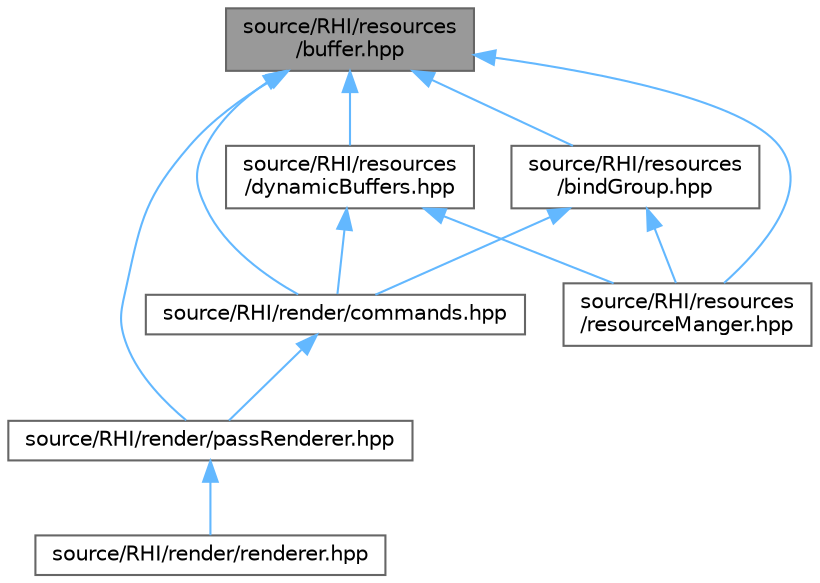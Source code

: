 digraph "source/RHI/resources/buffer.hpp"
{
 // LATEX_PDF_SIZE
  bgcolor="transparent";
  edge [fontname=Helvetica,fontsize=10,labelfontname=Helvetica,labelfontsize=10];
  node [fontname=Helvetica,fontsize=10,shape=box,height=0.2,width=0.4];
  Node1 [id="Node000001",label="source/RHI/resources\l/buffer.hpp",height=0.2,width=0.4,color="gray40", fillcolor="grey60", style="filled", fontcolor="black",tooltip="Defines the Buffer resource and its descriptor for GPU memory allocation."];
  Node1 -> Node2 [id="edge1_Node000001_Node000002",dir="back",color="steelblue1",style="solid",tooltip=" "];
  Node2 [id="Node000002",label="source/RHI/render/commands.hpp",height=0.2,width=0.4,color="grey40", fillcolor="white", style="filled",URL="$commands_8hpp.html",tooltip="Defines data structures and utilities for encoding and decoding GPU draw/dispatch commands."];
  Node2 -> Node3 [id="edge2_Node000002_Node000003",dir="back",color="steelblue1",style="solid",tooltip=" "];
  Node3 [id="Node000003",label="source/RHI/render/passRenderer.hpp",height=0.2,width=0.4,color="grey40", fillcolor="white", style="filled",URL="$pass_renderer_8hpp_source.html",tooltip=" "];
  Node3 -> Node4 [id="edge3_Node000003_Node000004",dir="back",color="steelblue1",style="solid",tooltip=" "];
  Node4 [id="Node000004",label="source/RHI/render/renderer.hpp",height=0.2,width=0.4,color="grey40", fillcolor="white", style="filled",URL="$renderer_8hpp.html",tooltip="Declares the Renderer interface for initializing, shutting down, and recording command buffers."];
  Node1 -> Node3 [id="edge4_Node000001_Node000003",dir="back",color="steelblue1",style="solid",tooltip=" "];
  Node1 -> Node5 [id="edge5_Node000001_Node000005",dir="back",color="steelblue1",style="solid",tooltip=" "];
  Node5 [id="Node000005",label="source/RHI/resources\l/bindGroup.hpp",height=0.2,width=0.4,color="grey40", fillcolor="white", style="filled",URL="$bind_group_8hpp_source.html",tooltip=" "];
  Node5 -> Node2 [id="edge6_Node000005_Node000002",dir="back",color="steelblue1",style="solid",tooltip=" "];
  Node5 -> Node6 [id="edge7_Node000005_Node000006",dir="back",color="steelblue1",style="solid",tooltip=" "];
  Node6 [id="Node000006",label="source/RHI/resources\l/resourceManger.hpp",height=0.2,width=0.4,color="grey40", fillcolor="white", style="filled",URL="$resource_manger_8hpp_source.html",tooltip=" "];
  Node1 -> Node7 [id="edge8_Node000001_Node000007",dir="back",color="steelblue1",style="solid",tooltip=" "];
  Node7 [id="Node000007",label="source/RHI/resources\l/dynamicBuffers.hpp",height=0.2,width=0.4,color="grey40", fillcolor="white", style="filled",URL="$dynamic_buffers_8hpp.html",tooltip="Defines the DynamicBuffers resource and its descriptor."];
  Node7 -> Node2 [id="edge9_Node000007_Node000002",dir="back",color="steelblue1",style="solid",tooltip=" "];
  Node7 -> Node6 [id="edge10_Node000007_Node000006",dir="back",color="steelblue1",style="solid",tooltip=" "];
  Node1 -> Node6 [id="edge11_Node000001_Node000006",dir="back",color="steelblue1",style="solid",tooltip=" "];
}
